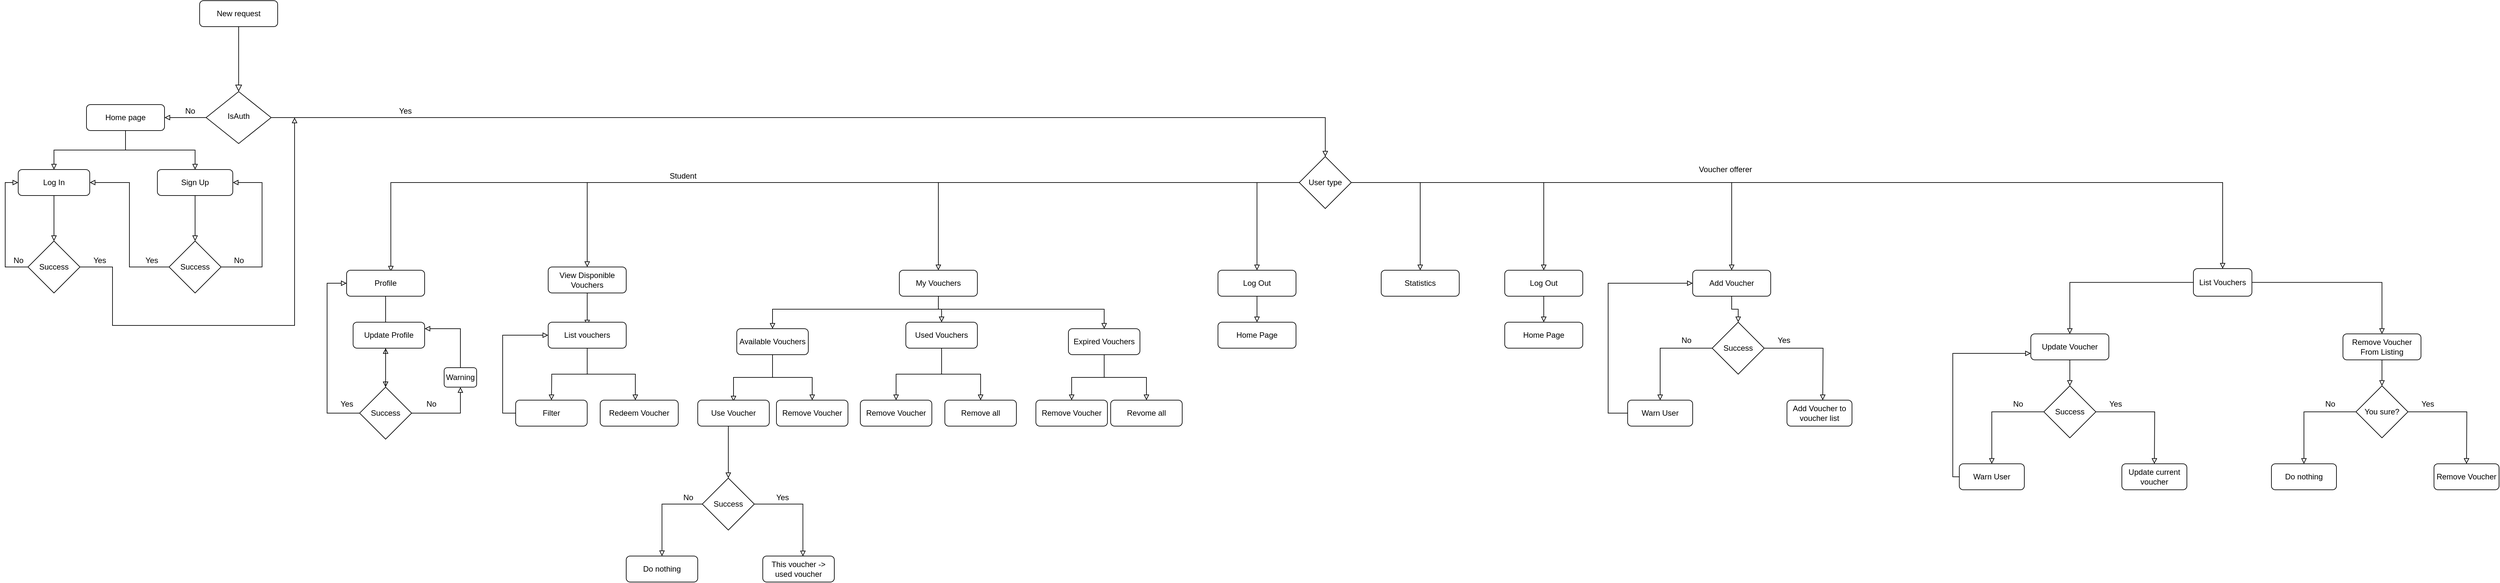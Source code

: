 <mxfile version="13.0.8" type="device"><diagram id="C5RBs43oDa-KdzZeNtuy" name="Page-1"><mxGraphModel dx="569" dy="309" grid="1" gridSize="10" guides="1" tooltips="1" connect="1" arrows="1" fold="1" page="1" pageScale="1" pageWidth="827" pageHeight="1169" math="0" shadow="0"><root><mxCell id="WIyWlLk6GJQsqaUBKTNV-0"/><mxCell id="WIyWlLk6GJQsqaUBKTNV-1" parent="WIyWlLk6GJQsqaUBKTNV-0"/><mxCell id="WIyWlLk6GJQsqaUBKTNV-2" value="" style="rounded=0;html=1;jettySize=auto;orthogonalLoop=1;fontSize=11;endArrow=block;endFill=0;endSize=8;strokeWidth=1;shadow=0;labelBackgroundColor=none;edgeStyle=orthogonalEdgeStyle;" parent="WIyWlLk6GJQsqaUBKTNV-1" source="WIyWlLk6GJQsqaUBKTNV-3" target="WIyWlLk6GJQsqaUBKTNV-6" edge="1"><mxGeometry relative="1" as="geometry"/></mxCell><mxCell id="WIyWlLk6GJQsqaUBKTNV-3" value="New request" style="rounded=1;whiteSpace=wrap;html=1;fontSize=12;glass=0;strokeWidth=1;shadow=0;" parent="WIyWlLk6GJQsqaUBKTNV-1" vertex="1"><mxGeometry x="354" y="20" width="120" height="40" as="geometry"/></mxCell><mxCell id="MYcrzVLYsSLDl3rU4emu-43" style="edgeStyle=orthogonalEdgeStyle;rounded=0;orthogonalLoop=1;jettySize=auto;html=1;entryX=1;entryY=0.5;entryDx=0;entryDy=0;endArrow=block;endFill=0;" edge="1" parent="WIyWlLk6GJQsqaUBKTNV-1" source="WIyWlLk6GJQsqaUBKTNV-6" target="WIyWlLk6GJQsqaUBKTNV-7"><mxGeometry relative="1" as="geometry"/></mxCell><mxCell id="MYcrzVLYsSLDl3rU4emu-74" style="edgeStyle=orthogonalEdgeStyle;rounded=0;orthogonalLoop=1;jettySize=auto;html=1;exitX=1;exitY=0.5;exitDx=0;exitDy=0;entryX=0.5;entryY=0;entryDx=0;entryDy=0;endArrow=block;endFill=0;" edge="1" parent="WIyWlLk6GJQsqaUBKTNV-1" source="WIyWlLk6GJQsqaUBKTNV-6" target="MYcrzVLYsSLDl3rU4emu-51"><mxGeometry relative="1" as="geometry"/></mxCell><mxCell id="WIyWlLk6GJQsqaUBKTNV-6" value="IsAuth" style="rhombus;whiteSpace=wrap;html=1;shadow=0;fontFamily=Helvetica;fontSize=12;align=center;strokeWidth=1;spacing=6;spacingTop=-4;" parent="WIyWlLk6GJQsqaUBKTNV-1" vertex="1"><mxGeometry x="364" y="160" width="100" height="80" as="geometry"/></mxCell><mxCell id="MYcrzVLYsSLDl3rU4emu-18" style="edgeStyle=orthogonalEdgeStyle;rounded=0;orthogonalLoop=1;jettySize=auto;html=1;entryX=0.5;entryY=0;entryDx=0;entryDy=0;endArrow=block;endFill=0;" edge="1" parent="WIyWlLk6GJQsqaUBKTNV-1" source="WIyWlLk6GJQsqaUBKTNV-7" target="MYcrzVLYsSLDl3rU4emu-14"><mxGeometry relative="1" as="geometry"/></mxCell><mxCell id="MYcrzVLYsSLDl3rU4emu-19" style="edgeStyle=orthogonalEdgeStyle;rounded=0;orthogonalLoop=1;jettySize=auto;html=1;endArrow=block;endFill=0;" edge="1" parent="WIyWlLk6GJQsqaUBKTNV-1" source="WIyWlLk6GJQsqaUBKTNV-7" target="MYcrzVLYsSLDl3rU4emu-15"><mxGeometry relative="1" as="geometry"/></mxCell><mxCell id="WIyWlLk6GJQsqaUBKTNV-7" value="Home page" style="rounded=1;whiteSpace=wrap;html=1;fontSize=12;glass=0;strokeWidth=1;shadow=0;" parent="WIyWlLk6GJQsqaUBKTNV-1" vertex="1"><mxGeometry x="180" y="180" width="120" height="40" as="geometry"/></mxCell><mxCell id="MYcrzVLYsSLDl3rU4emu-21" style="edgeStyle=orthogonalEdgeStyle;rounded=0;orthogonalLoop=1;jettySize=auto;html=1;endArrow=block;endFill=0;" edge="1" parent="WIyWlLk6GJQsqaUBKTNV-1" source="MYcrzVLYsSLDl3rU4emu-14"><mxGeometry relative="1" as="geometry"><mxPoint x="130" y="390" as="targetPoint"/></mxGeometry></mxCell><mxCell id="MYcrzVLYsSLDl3rU4emu-14" value="Log In" style="rounded=1;whiteSpace=wrap;html=1;" vertex="1" parent="WIyWlLk6GJQsqaUBKTNV-1"><mxGeometry x="75" y="280" width="110" height="40" as="geometry"/></mxCell><mxCell id="MYcrzVLYsSLDl3rU4emu-28" style="edgeStyle=orthogonalEdgeStyle;rounded=0;orthogonalLoop=1;jettySize=auto;html=1;entryX=0.5;entryY=0;entryDx=0;entryDy=0;endArrow=block;endFill=0;" edge="1" parent="WIyWlLk6GJQsqaUBKTNV-1" source="MYcrzVLYsSLDl3rU4emu-15" target="MYcrzVLYsSLDl3rU4emu-27"><mxGeometry relative="1" as="geometry"/></mxCell><mxCell id="MYcrzVLYsSLDl3rU4emu-15" value="Sign Up" style="rounded=1;whiteSpace=wrap;html=1;" vertex="1" parent="WIyWlLk6GJQsqaUBKTNV-1"><mxGeometry x="289" y="280" width="116" height="40" as="geometry"/></mxCell><mxCell id="MYcrzVLYsSLDl3rU4emu-34" style="edgeStyle=orthogonalEdgeStyle;rounded=0;orthogonalLoop=1;jettySize=auto;html=1;endArrow=block;endFill=0;" edge="1" parent="WIyWlLk6GJQsqaUBKTNV-1" source="MYcrzVLYsSLDl3rU4emu-20"><mxGeometry relative="1" as="geometry"><mxPoint x="500" y="200" as="targetPoint"/><Array as="points"><mxPoint x="220" y="430"/><mxPoint x="220" y="520"/><mxPoint x="500" y="520"/></Array></mxGeometry></mxCell><mxCell id="MYcrzVLYsSLDl3rU4emu-256" style="edgeStyle=orthogonalEdgeStyle;rounded=0;orthogonalLoop=1;jettySize=auto;html=1;entryX=0;entryY=0.5;entryDx=0;entryDy=0;endArrow=block;endFill=0;" edge="1" parent="WIyWlLk6GJQsqaUBKTNV-1" source="MYcrzVLYsSLDl3rU4emu-20" target="MYcrzVLYsSLDl3rU4emu-14"><mxGeometry relative="1" as="geometry"><Array as="points"><mxPoint x="55" y="430"/><mxPoint x="55" y="300"/></Array></mxGeometry></mxCell><mxCell id="MYcrzVLYsSLDl3rU4emu-20" value="Success" style="rhombus;whiteSpace=wrap;html=1;" vertex="1" parent="WIyWlLk6GJQsqaUBKTNV-1"><mxGeometry x="90" y="390" width="80" height="80" as="geometry"/></mxCell><mxCell id="MYcrzVLYsSLDl3rU4emu-29" style="edgeStyle=orthogonalEdgeStyle;rounded=0;orthogonalLoop=1;jettySize=auto;html=1;entryX=1;entryY=0.5;entryDx=0;entryDy=0;endArrow=block;endFill=0;" edge="1" parent="WIyWlLk6GJQsqaUBKTNV-1" source="MYcrzVLYsSLDl3rU4emu-27" target="MYcrzVLYsSLDl3rU4emu-14"><mxGeometry relative="1" as="geometry"/></mxCell><mxCell id="MYcrzVLYsSLDl3rU4emu-30" style="edgeStyle=orthogonalEdgeStyle;rounded=0;orthogonalLoop=1;jettySize=auto;html=1;endArrow=block;endFill=0;entryX=1;entryY=0.5;entryDx=0;entryDy=0;" edge="1" parent="WIyWlLk6GJQsqaUBKTNV-1" source="MYcrzVLYsSLDl3rU4emu-27" target="MYcrzVLYsSLDl3rU4emu-15"><mxGeometry relative="1" as="geometry"><mxPoint x="410" y="300" as="targetPoint"/><Array as="points"><mxPoint x="450" y="430"/><mxPoint x="450" y="300"/></Array></mxGeometry></mxCell><mxCell id="MYcrzVLYsSLDl3rU4emu-27" value="Success" style="rhombus;whiteSpace=wrap;html=1;" vertex="1" parent="WIyWlLk6GJQsqaUBKTNV-1"><mxGeometry x="307" y="390" width="80" height="80" as="geometry"/></mxCell><mxCell id="MYcrzVLYsSLDl3rU4emu-32" value="Yes" style="text;html=1;align=center;verticalAlign=middle;resizable=0;points=[];autosize=1;" vertex="1" parent="WIyWlLk6GJQsqaUBKTNV-1"><mxGeometry x="260" y="410" width="40" height="20" as="geometry"/></mxCell><mxCell id="MYcrzVLYsSLDl3rU4emu-33" value="No" style="text;html=1;align=center;verticalAlign=middle;resizable=0;points=[];autosize=1;" vertex="1" parent="WIyWlLk6GJQsqaUBKTNV-1"><mxGeometry x="399" y="410" width="30" height="20" as="geometry"/></mxCell><mxCell id="MYcrzVLYsSLDl3rU4emu-38" value="Yes" style="text;html=1;align=center;verticalAlign=middle;resizable=0;points=[];autosize=1;" vertex="1" parent="WIyWlLk6GJQsqaUBKTNV-1"><mxGeometry x="180" y="410" width="40" height="20" as="geometry"/></mxCell><mxCell id="MYcrzVLYsSLDl3rU4emu-45" value="No" style="text;html=1;align=center;verticalAlign=middle;resizable=0;points=[];autosize=1;" vertex="1" parent="WIyWlLk6GJQsqaUBKTNV-1"><mxGeometry x="324" y="180" width="30" height="20" as="geometry"/></mxCell><mxCell id="MYcrzVLYsSLDl3rU4emu-46" value="Yes" style="text;html=1;align=center;verticalAlign=middle;resizable=0;points=[];autosize=1;" vertex="1" parent="WIyWlLk6GJQsqaUBKTNV-1"><mxGeometry x="650" y="180" width="40" height="20" as="geometry"/></mxCell><mxCell id="MYcrzVLYsSLDl3rU4emu-49" value="No" style="text;html=1;align=center;verticalAlign=middle;resizable=0;points=[];autosize=1;" vertex="1" parent="WIyWlLk6GJQsqaUBKTNV-1"><mxGeometry x="60" y="410" width="30" height="20" as="geometry"/></mxCell><mxCell id="MYcrzVLYsSLDl3rU4emu-86" style="edgeStyle=orthogonalEdgeStyle;rounded=0;orthogonalLoop=1;jettySize=auto;html=1;entryX=0.567;entryY=0.05;entryDx=0;entryDy=0;entryPerimeter=0;endArrow=block;endFill=0;" edge="1" parent="WIyWlLk6GJQsqaUBKTNV-1" source="MYcrzVLYsSLDl3rU4emu-51" target="MYcrzVLYsSLDl3rU4emu-68"><mxGeometry relative="1" as="geometry"><Array as="points"><mxPoint x="648" y="300"/></Array></mxGeometry></mxCell><mxCell id="MYcrzVLYsSLDl3rU4emu-87" style="edgeStyle=orthogonalEdgeStyle;rounded=0;orthogonalLoop=1;jettySize=auto;html=1;endArrow=block;endFill=0;" edge="1" parent="WIyWlLk6GJQsqaUBKTNV-1" source="MYcrzVLYsSLDl3rU4emu-51" target="MYcrzVLYsSLDl3rU4emu-73"><mxGeometry relative="1" as="geometry"/></mxCell><mxCell id="MYcrzVLYsSLDl3rU4emu-88" style="edgeStyle=orthogonalEdgeStyle;rounded=0;orthogonalLoop=1;jettySize=auto;html=1;entryX=0.5;entryY=0;entryDx=0;entryDy=0;endArrow=block;endFill=0;" edge="1" parent="WIyWlLk6GJQsqaUBKTNV-1" source="MYcrzVLYsSLDl3rU4emu-51" target="MYcrzVLYsSLDl3rU4emu-72"><mxGeometry relative="1" as="geometry"/></mxCell><mxCell id="MYcrzVLYsSLDl3rU4emu-89" style="edgeStyle=orthogonalEdgeStyle;rounded=0;orthogonalLoop=1;jettySize=auto;html=1;endArrow=block;endFill=0;" edge="1" parent="WIyWlLk6GJQsqaUBKTNV-1" target="MYcrzVLYsSLDl3rU4emu-71"><mxGeometry relative="1" as="geometry"><mxPoint x="2240" y="300" as="sourcePoint"/><Array as="points"><mxPoint x="1980" y="300"/></Array></mxGeometry></mxCell><mxCell id="MYcrzVLYsSLDl3rU4emu-91" style="edgeStyle=orthogonalEdgeStyle;rounded=0;orthogonalLoop=1;jettySize=auto;html=1;endArrow=block;endFill=0;entryX=0.5;entryY=0;entryDx=0;entryDy=0;" edge="1" parent="WIyWlLk6GJQsqaUBKTNV-1" source="MYcrzVLYsSLDl3rU4emu-51" target="MYcrzVLYsSLDl3rU4emu-161"><mxGeometry relative="1" as="geometry"><mxPoint x="2500" y="390" as="targetPoint"/></mxGeometry></mxCell><mxCell id="MYcrzVLYsSLDl3rU4emu-159" style="edgeStyle=orthogonalEdgeStyle;rounded=0;orthogonalLoop=1;jettySize=auto;html=1;endArrow=block;endFill=0;entryX=0.5;entryY=0;entryDx=0;entryDy=0;" edge="1" parent="WIyWlLk6GJQsqaUBKTNV-1" source="MYcrzVLYsSLDl3rU4emu-51" target="MYcrzVLYsSLDl3rU4emu-160"><mxGeometry relative="1" as="geometry"><mxPoint x="2690" y="390" as="targetPoint"/></mxGeometry></mxCell><mxCell id="MYcrzVLYsSLDl3rU4emu-185" style="edgeStyle=orthogonalEdgeStyle;rounded=0;orthogonalLoop=1;jettySize=auto;html=1;endArrow=block;endFill=0;" edge="1" parent="WIyWlLk6GJQsqaUBKTNV-1" source="MYcrzVLYsSLDl3rU4emu-51" target="MYcrzVLYsSLDl3rU4emu-187"><mxGeometry relative="1" as="geometry"><mxPoint x="2710" y="360" as="targetPoint"/></mxGeometry></mxCell><mxCell id="MYcrzVLYsSLDl3rU4emu-250" style="edgeStyle=orthogonalEdgeStyle;rounded=0;orthogonalLoop=1;jettySize=auto;html=1;endArrow=block;endFill=0;entryX=0.5;entryY=0;entryDx=0;entryDy=0;" edge="1" parent="WIyWlLk6GJQsqaUBKTNV-1" source="MYcrzVLYsSLDl3rU4emu-51" target="MYcrzVLYsSLDl3rU4emu-251"><mxGeometry relative="1" as="geometry"><mxPoint x="3470" y="370" as="targetPoint"/></mxGeometry></mxCell><mxCell id="MYcrzVLYsSLDl3rU4emu-51" value="User type" style="rhombus;whiteSpace=wrap;html=1;" vertex="1" parent="WIyWlLk6GJQsqaUBKTNV-1"><mxGeometry x="2045" y="260" width="80" height="80" as="geometry"/></mxCell><mxCell id="MYcrzVLYsSLDl3rU4emu-55" value="Student" style="text;html=1;align=center;verticalAlign=middle;resizable=0;points=[];autosize=1;" vertex="1" parent="WIyWlLk6GJQsqaUBKTNV-1"><mxGeometry x="1067" y="280" width="60" height="20" as="geometry"/></mxCell><mxCell id="MYcrzVLYsSLDl3rU4emu-56" value="Voucher offerer" style="text;html=1;align=center;verticalAlign=middle;resizable=0;points=[];autosize=1;" vertex="1" parent="WIyWlLk6GJQsqaUBKTNV-1"><mxGeometry x="2650" y="270" width="100" height="20" as="geometry"/></mxCell><mxCell id="MYcrzVLYsSLDl3rU4emu-95" style="edgeStyle=orthogonalEdgeStyle;rounded=0;orthogonalLoop=1;jettySize=auto;html=1;endArrow=block;endFill=0;" edge="1" parent="WIyWlLk6GJQsqaUBKTNV-1" source="MYcrzVLYsSLDl3rU4emu-68" target="MYcrzVLYsSLDl3rU4emu-94"><mxGeometry relative="1" as="geometry"><Array as="points"><mxPoint x="640" y="625"/><mxPoint x="640" y="625"/></Array></mxGeometry></mxCell><mxCell id="MYcrzVLYsSLDl3rU4emu-68" value="Profile" style="rounded=1;whiteSpace=wrap;html=1;" vertex="1" parent="WIyWlLk6GJQsqaUBKTNV-1"><mxGeometry x="580" y="435" width="120" height="40" as="geometry"/></mxCell><mxCell id="MYcrzVLYsSLDl3rU4emu-162" style="edgeStyle=orthogonalEdgeStyle;rounded=0;orthogonalLoop=1;jettySize=auto;html=1;endArrow=block;endFill=0;" edge="1" parent="WIyWlLk6GJQsqaUBKTNV-1" source="MYcrzVLYsSLDl3rU4emu-71"><mxGeometry relative="1" as="geometry"><mxPoint x="1980" y="515" as="targetPoint"/></mxGeometry></mxCell><mxCell id="MYcrzVLYsSLDl3rU4emu-71" value="Log Out" style="rounded=1;whiteSpace=wrap;html=1;" vertex="1" parent="WIyWlLk6GJQsqaUBKTNV-1"><mxGeometry x="1920" y="435" width="120" height="40" as="geometry"/></mxCell><mxCell id="MYcrzVLYsSLDl3rU4emu-133" style="edgeStyle=orthogonalEdgeStyle;rounded=0;orthogonalLoop=1;jettySize=auto;html=1;endArrow=block;endFill=0;" edge="1" parent="WIyWlLk6GJQsqaUBKTNV-1" source="MYcrzVLYsSLDl3rU4emu-72" target="MYcrzVLYsSLDl3rU4emu-129"><mxGeometry relative="1" as="geometry"><Array as="points"><mxPoint x="1490" y="495"/><mxPoint x="1235" y="495"/></Array></mxGeometry></mxCell><mxCell id="MYcrzVLYsSLDl3rU4emu-135" style="edgeStyle=orthogonalEdgeStyle;rounded=0;orthogonalLoop=1;jettySize=auto;html=1;endArrow=block;endFill=0;" edge="1" parent="WIyWlLk6GJQsqaUBKTNV-1" source="MYcrzVLYsSLDl3rU4emu-72" target="MYcrzVLYsSLDl3rU4emu-130"><mxGeometry relative="1" as="geometry"><mxPoint x="1495" y="511" as="targetPoint"/></mxGeometry></mxCell><mxCell id="MYcrzVLYsSLDl3rU4emu-137" style="edgeStyle=orthogonalEdgeStyle;rounded=0;orthogonalLoop=1;jettySize=auto;html=1;endArrow=block;endFill=0;" edge="1" parent="WIyWlLk6GJQsqaUBKTNV-1" source="MYcrzVLYsSLDl3rU4emu-72" target="MYcrzVLYsSLDl3rU4emu-131"><mxGeometry relative="1" as="geometry"><Array as="points"><mxPoint x="1490" y="495"/><mxPoint x="1745" y="495"/></Array></mxGeometry></mxCell><mxCell id="MYcrzVLYsSLDl3rU4emu-72" value="My Vouchers" style="rounded=1;whiteSpace=wrap;html=1;" vertex="1" parent="WIyWlLk6GJQsqaUBKTNV-1"><mxGeometry x="1430" y="435" width="120" height="40" as="geometry"/></mxCell><mxCell id="MYcrzVLYsSLDl3rU4emu-108" style="edgeStyle=orthogonalEdgeStyle;rounded=0;orthogonalLoop=1;jettySize=auto;html=1;endArrow=block;endFill=0;" edge="1" parent="WIyWlLk6GJQsqaUBKTNV-1" source="MYcrzVLYsSLDl3rU4emu-73"><mxGeometry relative="1" as="geometry"><mxPoint x="950" y="520" as="targetPoint"/></mxGeometry></mxCell><mxCell id="MYcrzVLYsSLDl3rU4emu-73" value="View Disponible Vouchers" style="rounded=1;whiteSpace=wrap;html=1;" vertex="1" parent="WIyWlLk6GJQsqaUBKTNV-1"><mxGeometry x="890" y="430" width="120" height="40" as="geometry"/></mxCell><mxCell id="MYcrzVLYsSLDl3rU4emu-97" style="edgeStyle=orthogonalEdgeStyle;rounded=0;orthogonalLoop=1;jettySize=auto;html=1;entryX=0.5;entryY=0;entryDx=0;entryDy=0;endArrow=block;endFill=0;" edge="1" parent="WIyWlLk6GJQsqaUBKTNV-1" source="MYcrzVLYsSLDl3rU4emu-94" target="MYcrzVLYsSLDl3rU4emu-96"><mxGeometry relative="1" as="geometry"><Array as="points"><mxPoint x="640" y="575"/><mxPoint x="640" y="575"/></Array></mxGeometry></mxCell><mxCell id="MYcrzVLYsSLDl3rU4emu-94" value="Update Profile" style="rounded=1;whiteSpace=wrap;html=1;" vertex="1" parent="WIyWlLk6GJQsqaUBKTNV-1"><mxGeometry x="590" y="515" width="110" height="40" as="geometry"/></mxCell><mxCell id="MYcrzVLYsSLDl3rU4emu-98" style="edgeStyle=orthogonalEdgeStyle;rounded=0;orthogonalLoop=1;jettySize=auto;html=1;entryX=0;entryY=0.5;entryDx=0;entryDy=0;endArrow=block;endFill=0;" edge="1" parent="WIyWlLk6GJQsqaUBKTNV-1" source="MYcrzVLYsSLDl3rU4emu-96" target="MYcrzVLYsSLDl3rU4emu-68"><mxGeometry relative="1" as="geometry"><Array as="points"><mxPoint x="550" y="655"/><mxPoint x="550" y="455"/></Array></mxGeometry></mxCell><mxCell id="MYcrzVLYsSLDl3rU4emu-102" style="edgeStyle=orthogonalEdgeStyle;rounded=0;orthogonalLoop=1;jettySize=auto;html=1;entryX=0.5;entryY=1;entryDx=0;entryDy=0;endArrow=block;endFill=0;" edge="1" parent="WIyWlLk6GJQsqaUBKTNV-1" source="MYcrzVLYsSLDl3rU4emu-96" target="MYcrzVLYsSLDl3rU4emu-101"><mxGeometry relative="1" as="geometry"/></mxCell><mxCell id="MYcrzVLYsSLDl3rU4emu-96" value="Success" style="rhombus;whiteSpace=wrap;html=1;" vertex="1" parent="WIyWlLk6GJQsqaUBKTNV-1"><mxGeometry x="600" y="615" width="80" height="80" as="geometry"/></mxCell><mxCell id="MYcrzVLYsSLDl3rU4emu-104" style="edgeStyle=orthogonalEdgeStyle;rounded=0;orthogonalLoop=1;jettySize=auto;html=1;entryX=1;entryY=0.25;entryDx=0;entryDy=0;endArrow=block;endFill=0;" edge="1" parent="WIyWlLk6GJQsqaUBKTNV-1" source="MYcrzVLYsSLDl3rU4emu-101" target="MYcrzVLYsSLDl3rU4emu-94"><mxGeometry relative="1" as="geometry"><Array as="points"><mxPoint x="755" y="525"/></Array></mxGeometry></mxCell><mxCell id="MYcrzVLYsSLDl3rU4emu-101" value="Warning" style="rounded=1;whiteSpace=wrap;html=1;" vertex="1" parent="WIyWlLk6GJQsqaUBKTNV-1"><mxGeometry x="730" y="585" width="50" height="30" as="geometry"/></mxCell><mxCell id="MYcrzVLYsSLDl3rU4emu-106" value="Yes" style="text;html=1;align=center;verticalAlign=middle;resizable=0;points=[];autosize=1;" vertex="1" parent="WIyWlLk6GJQsqaUBKTNV-1"><mxGeometry x="560" y="631" width="40" height="20" as="geometry"/></mxCell><mxCell id="MYcrzVLYsSLDl3rU4emu-107" value="No" style="text;html=1;align=center;verticalAlign=middle;resizable=0;points=[];autosize=1;" vertex="1" parent="WIyWlLk6GJQsqaUBKTNV-1"><mxGeometry x="695" y="631" width="30" height="20" as="geometry"/></mxCell><mxCell id="MYcrzVLYsSLDl3rU4emu-117" style="edgeStyle=orthogonalEdgeStyle;rounded=0;orthogonalLoop=1;jettySize=auto;html=1;entryX=0.5;entryY=0;entryDx=0;entryDy=0;endArrow=block;endFill=0;" edge="1" parent="WIyWlLk6GJQsqaUBKTNV-1" source="MYcrzVLYsSLDl3rU4emu-109"><mxGeometry relative="1" as="geometry"><mxPoint x="895" y="635" as="targetPoint"/></mxGeometry></mxCell><mxCell id="MYcrzVLYsSLDl3rU4emu-118" style="edgeStyle=orthogonalEdgeStyle;rounded=0;orthogonalLoop=1;jettySize=auto;html=1;entryX=0.45;entryY=0;entryDx=0;entryDy=0;entryPerimeter=0;endArrow=block;endFill=0;" edge="1" parent="WIyWlLk6GJQsqaUBKTNV-1" source="MYcrzVLYsSLDl3rU4emu-109" target="MYcrzVLYsSLDl3rU4emu-112"><mxGeometry relative="1" as="geometry"/></mxCell><mxCell id="MYcrzVLYsSLDl3rU4emu-109" value="List vouchers" style="rounded=1;whiteSpace=wrap;html=1;" vertex="1" parent="WIyWlLk6GJQsqaUBKTNV-1"><mxGeometry x="890" y="515" width="120" height="40" as="geometry"/></mxCell><mxCell id="MYcrzVLYsSLDl3rU4emu-112" value="Redeem Voucher" style="rounded=1;whiteSpace=wrap;html=1;" vertex="1" parent="WIyWlLk6GJQsqaUBKTNV-1"><mxGeometry x="970" y="635" width="120" height="40" as="geometry"/></mxCell><mxCell id="MYcrzVLYsSLDl3rU4emu-119" style="edgeStyle=orthogonalEdgeStyle;rounded=0;orthogonalLoop=1;jettySize=auto;html=1;entryX=0;entryY=0.5;entryDx=0;entryDy=0;endArrow=block;endFill=0;" edge="1" parent="WIyWlLk6GJQsqaUBKTNV-1" source="MYcrzVLYsSLDl3rU4emu-116" target="MYcrzVLYsSLDl3rU4emu-109"><mxGeometry relative="1" as="geometry"><Array as="points"><mxPoint x="820" y="655"/><mxPoint x="820" y="535"/></Array></mxGeometry></mxCell><mxCell id="MYcrzVLYsSLDl3rU4emu-116" value="Filter" style="rounded=1;whiteSpace=wrap;html=1;" vertex="1" parent="WIyWlLk6GJQsqaUBKTNV-1"><mxGeometry x="840" y="635" width="110" height="40" as="geometry"/></mxCell><mxCell id="MYcrzVLYsSLDl3rU4emu-152" style="edgeStyle=orthogonalEdgeStyle;rounded=0;orthogonalLoop=1;jettySize=auto;html=1;endArrow=block;endFill=0;" edge="1" parent="WIyWlLk6GJQsqaUBKTNV-1" source="MYcrzVLYsSLDl3rU4emu-129"><mxGeometry relative="1" as="geometry"><mxPoint x="1175" y="637" as="targetPoint"/><Array as="points"><mxPoint x="1235" y="600"/><mxPoint x="1175" y="600"/><mxPoint x="1175" y="637"/></Array></mxGeometry></mxCell><mxCell id="MYcrzVLYsSLDl3rU4emu-154" style="edgeStyle=orthogonalEdgeStyle;rounded=0;orthogonalLoop=1;jettySize=auto;html=1;entryX=0.5;entryY=0;entryDx=0;entryDy=0;endArrow=block;endFill=0;" edge="1" parent="WIyWlLk6GJQsqaUBKTNV-1" source="MYcrzVLYsSLDl3rU4emu-129" target="MYcrzVLYsSLDl3rU4emu-144"><mxGeometry relative="1" as="geometry"/></mxCell><mxCell id="MYcrzVLYsSLDl3rU4emu-129" value="Available Vouchers" style="rounded=1;whiteSpace=wrap;html=1;" vertex="1" parent="WIyWlLk6GJQsqaUBKTNV-1"><mxGeometry x="1180" y="525" width="110" height="40" as="geometry"/></mxCell><mxCell id="MYcrzVLYsSLDl3rU4emu-155" style="edgeStyle=orthogonalEdgeStyle;rounded=0;orthogonalLoop=1;jettySize=auto;html=1;entryX=0.5;entryY=0;entryDx=0;entryDy=0;endArrow=block;endFill=0;" edge="1" parent="WIyWlLk6GJQsqaUBKTNV-1" source="MYcrzVLYsSLDl3rU4emu-130" target="MYcrzVLYsSLDl3rU4emu-146"><mxGeometry relative="1" as="geometry"/></mxCell><mxCell id="MYcrzVLYsSLDl3rU4emu-156" style="edgeStyle=orthogonalEdgeStyle;rounded=0;orthogonalLoop=1;jettySize=auto;html=1;endArrow=block;endFill=0;entryX=0.5;entryY=0;entryDx=0;entryDy=0;" edge="1" parent="WIyWlLk6GJQsqaUBKTNV-1" source="MYcrzVLYsSLDl3rU4emu-130" target="MYcrzVLYsSLDl3rU4emu-145"><mxGeometry relative="1" as="geometry"><mxPoint x="1530" y="605" as="targetPoint"/></mxGeometry></mxCell><mxCell id="MYcrzVLYsSLDl3rU4emu-130" value="Used Vouchers" style="rounded=1;whiteSpace=wrap;html=1;" vertex="1" parent="WIyWlLk6GJQsqaUBKTNV-1"><mxGeometry x="1440" y="515" width="110" height="40" as="geometry"/></mxCell><mxCell id="MYcrzVLYsSLDl3rU4emu-157" style="edgeStyle=orthogonalEdgeStyle;rounded=0;orthogonalLoop=1;jettySize=auto;html=1;entryX=0.5;entryY=0;entryDx=0;entryDy=0;endArrow=block;endFill=0;" edge="1" parent="WIyWlLk6GJQsqaUBKTNV-1" source="MYcrzVLYsSLDl3rU4emu-131" target="MYcrzVLYsSLDl3rU4emu-147"><mxGeometry relative="1" as="geometry"/></mxCell><mxCell id="MYcrzVLYsSLDl3rU4emu-158" style="edgeStyle=orthogonalEdgeStyle;rounded=0;orthogonalLoop=1;jettySize=auto;html=1;endArrow=block;endFill=0;" edge="1" parent="WIyWlLk6GJQsqaUBKTNV-1" source="MYcrzVLYsSLDl3rU4emu-131" target="MYcrzVLYsSLDl3rU4emu-148"><mxGeometry relative="1" as="geometry"/></mxCell><mxCell id="MYcrzVLYsSLDl3rU4emu-131" value="Expired Vouchers" style="rounded=1;whiteSpace=wrap;html=1;" vertex="1" parent="WIyWlLk6GJQsqaUBKTNV-1"><mxGeometry x="1690" y="525" width="110" height="40" as="geometry"/></mxCell><mxCell id="MYcrzVLYsSLDl3rU4emu-174" style="edgeStyle=orthogonalEdgeStyle;rounded=0;orthogonalLoop=1;jettySize=auto;html=1;endArrow=block;endFill=0;" edge="1" parent="WIyWlLk6GJQsqaUBKTNV-1" source="MYcrzVLYsSLDl3rU4emu-143" target="MYcrzVLYsSLDl3rU4emu-173"><mxGeometry relative="1" as="geometry"><Array as="points"><mxPoint x="1167" y="695"/><mxPoint x="1167" y="695"/></Array></mxGeometry></mxCell><mxCell id="MYcrzVLYsSLDl3rU4emu-143" value="Use Voucher" style="rounded=1;whiteSpace=wrap;html=1;" vertex="1" parent="WIyWlLk6GJQsqaUBKTNV-1"><mxGeometry x="1120" y="635" width="110" height="40" as="geometry"/></mxCell><mxCell id="MYcrzVLYsSLDl3rU4emu-144" value="Remove Voucher" style="rounded=1;whiteSpace=wrap;html=1;" vertex="1" parent="WIyWlLk6GJQsqaUBKTNV-1"><mxGeometry x="1241" y="635" width="110" height="40" as="geometry"/></mxCell><mxCell id="MYcrzVLYsSLDl3rU4emu-145" value="Remove all" style="rounded=1;whiteSpace=wrap;html=1;" vertex="1" parent="WIyWlLk6GJQsqaUBKTNV-1"><mxGeometry x="1500" y="635" width="110" height="40" as="geometry"/></mxCell><mxCell id="MYcrzVLYsSLDl3rU4emu-146" value="Remove Voucher" style="rounded=1;whiteSpace=wrap;html=1;" vertex="1" parent="WIyWlLk6GJQsqaUBKTNV-1"><mxGeometry x="1370" y="635" width="110" height="40" as="geometry"/></mxCell><mxCell id="MYcrzVLYsSLDl3rU4emu-147" value="Remove Voucher" style="rounded=1;whiteSpace=wrap;html=1;" vertex="1" parent="WIyWlLk6GJQsqaUBKTNV-1"><mxGeometry x="1640" y="635" width="110" height="40" as="geometry"/></mxCell><mxCell id="MYcrzVLYsSLDl3rU4emu-148" value="Revome all" style="rounded=1;whiteSpace=wrap;html=1;" vertex="1" parent="WIyWlLk6GJQsqaUBKTNV-1"><mxGeometry x="1755" y="635" width="110" height="40" as="geometry"/></mxCell><mxCell id="MYcrzVLYsSLDl3rU4emu-149" style="edgeStyle=orthogonalEdgeStyle;rounded=0;orthogonalLoop=1;jettySize=auto;html=1;exitX=0.5;exitY=1;exitDx=0;exitDy=0;endArrow=block;endFill=0;" edge="1" parent="WIyWlLk6GJQsqaUBKTNV-1" source="MYcrzVLYsSLDl3rU4emu-143" target="MYcrzVLYsSLDl3rU4emu-143"><mxGeometry relative="1" as="geometry"/></mxCell><mxCell id="MYcrzVLYsSLDl3rU4emu-167" style="edgeStyle=orthogonalEdgeStyle;rounded=0;orthogonalLoop=1;jettySize=auto;html=1;endArrow=block;endFill=0;" edge="1" parent="WIyWlLk6GJQsqaUBKTNV-1" source="MYcrzVLYsSLDl3rU4emu-160" target="MYcrzVLYsSLDl3rU4emu-166"><mxGeometry relative="1" as="geometry"/></mxCell><mxCell id="MYcrzVLYsSLDl3rU4emu-160" value="Log Out" style="rounded=1;whiteSpace=wrap;html=1;" vertex="1" parent="WIyWlLk6GJQsqaUBKTNV-1"><mxGeometry x="2361" y="435" width="120" height="40" as="geometry"/></mxCell><mxCell id="MYcrzVLYsSLDl3rU4emu-161" value="Statistics" style="rounded=1;whiteSpace=wrap;html=1;" vertex="1" parent="WIyWlLk6GJQsqaUBKTNV-1"><mxGeometry x="2171" y="435" width="120" height="40" as="geometry"/></mxCell><mxCell id="MYcrzVLYsSLDl3rU4emu-164" value="Home Page" style="rounded=1;whiteSpace=wrap;html=1;" vertex="1" parent="WIyWlLk6GJQsqaUBKTNV-1"><mxGeometry x="1920" y="515" width="120" height="40" as="geometry"/></mxCell><mxCell id="MYcrzVLYsSLDl3rU4emu-166" value="Home Page" style="rounded=1;whiteSpace=wrap;html=1;" vertex="1" parent="WIyWlLk6GJQsqaUBKTNV-1"><mxGeometry x="2361" y="515" width="120" height="40" as="geometry"/></mxCell><mxCell id="MYcrzVLYsSLDl3rU4emu-177" style="edgeStyle=orthogonalEdgeStyle;rounded=0;orthogonalLoop=1;jettySize=auto;html=1;endArrow=block;endFill=0;entryX=0.561;entryY=0.008;entryDx=0;entryDy=0;entryPerimeter=0;" edge="1" parent="WIyWlLk6GJQsqaUBKTNV-1" source="MYcrzVLYsSLDl3rU4emu-173" target="MYcrzVLYsSLDl3rU4emu-178"><mxGeometry relative="1" as="geometry"><mxPoint x="1280" y="885" as="targetPoint"/></mxGeometry></mxCell><mxCell id="MYcrzVLYsSLDl3rU4emu-180" style="edgeStyle=orthogonalEdgeStyle;rounded=0;orthogonalLoop=1;jettySize=auto;html=1;endArrow=block;endFill=0;" edge="1" parent="WIyWlLk6GJQsqaUBKTNV-1" source="MYcrzVLYsSLDl3rU4emu-173" target="MYcrzVLYsSLDl3rU4emu-184"><mxGeometry relative="1" as="geometry"><mxPoint x="1060" y="865" as="targetPoint"/></mxGeometry></mxCell><mxCell id="MYcrzVLYsSLDl3rU4emu-173" value="Success" style="rhombus;whiteSpace=wrap;html=1;" vertex="1" parent="WIyWlLk6GJQsqaUBKTNV-1"><mxGeometry x="1127" y="755" width="80" height="80" as="geometry"/></mxCell><mxCell id="MYcrzVLYsSLDl3rU4emu-178" value="This voucher -&amp;gt; used voucher" style="rounded=1;whiteSpace=wrap;html=1;" vertex="1" parent="WIyWlLk6GJQsqaUBKTNV-1"><mxGeometry x="1220" y="875" width="110" height="40" as="geometry"/></mxCell><mxCell id="MYcrzVLYsSLDl3rU4emu-181" value="No" style="text;html=1;align=center;verticalAlign=middle;resizable=0;points=[];autosize=1;" vertex="1" parent="WIyWlLk6GJQsqaUBKTNV-1"><mxGeometry x="1090" y="775" width="30" height="20" as="geometry"/></mxCell><mxCell id="MYcrzVLYsSLDl3rU4emu-182" value="Yes" style="text;html=1;align=center;verticalAlign=middle;resizable=0;points=[];autosize=1;" vertex="1" parent="WIyWlLk6GJQsqaUBKTNV-1"><mxGeometry x="1230" y="775" width="40" height="20" as="geometry"/></mxCell><mxCell id="MYcrzVLYsSLDl3rU4emu-184" value="Do nothing" style="rounded=1;whiteSpace=wrap;html=1;" vertex="1" parent="WIyWlLk6GJQsqaUBKTNV-1"><mxGeometry x="1010" y="875" width="110" height="40" as="geometry"/></mxCell><mxCell id="MYcrzVLYsSLDl3rU4emu-188" style="edgeStyle=orthogonalEdgeStyle;rounded=0;orthogonalLoop=1;jettySize=auto;html=1;endArrow=block;endFill=0;" edge="1" parent="WIyWlLk6GJQsqaUBKTNV-1" source="MYcrzVLYsSLDl3rU4emu-187" target="MYcrzVLYsSLDl3rU4emu-189"><mxGeometry relative="1" as="geometry"><mxPoint x="2710" y="525" as="targetPoint"/></mxGeometry></mxCell><mxCell id="MYcrzVLYsSLDl3rU4emu-187" value="Add Voucher" style="rounded=1;whiteSpace=wrap;html=1;" vertex="1" parent="WIyWlLk6GJQsqaUBKTNV-1"><mxGeometry x="2650" y="435" width="120" height="40" as="geometry"/></mxCell><mxCell id="MYcrzVLYsSLDl3rU4emu-190" style="edgeStyle=orthogonalEdgeStyle;rounded=0;orthogonalLoop=1;jettySize=auto;html=1;endArrow=block;endFill=0;entryX=0.5;entryY=0;entryDx=0;entryDy=0;" edge="1" parent="WIyWlLk6GJQsqaUBKTNV-1" source="MYcrzVLYsSLDl3rU4emu-189" target="MYcrzVLYsSLDl3rU4emu-192"><mxGeometry relative="1" as="geometry"><mxPoint x="2600" y="625" as="targetPoint"/></mxGeometry></mxCell><mxCell id="MYcrzVLYsSLDl3rU4emu-191" style="edgeStyle=orthogonalEdgeStyle;rounded=0;orthogonalLoop=1;jettySize=auto;html=1;endArrow=block;endFill=0;" edge="1" parent="WIyWlLk6GJQsqaUBKTNV-1" source="MYcrzVLYsSLDl3rU4emu-189"><mxGeometry relative="1" as="geometry"><mxPoint x="2850" y="635" as="targetPoint"/></mxGeometry></mxCell><mxCell id="MYcrzVLYsSLDl3rU4emu-189" value="Success" style="rhombus;whiteSpace=wrap;html=1;" vertex="1" parent="WIyWlLk6GJQsqaUBKTNV-1"><mxGeometry x="2680" y="515" width="80" height="80" as="geometry"/></mxCell><mxCell id="MYcrzVLYsSLDl3rU4emu-199" style="edgeStyle=orthogonalEdgeStyle;rounded=0;orthogonalLoop=1;jettySize=auto;html=1;entryX=0;entryY=0.5;entryDx=0;entryDy=0;endArrow=block;endFill=0;" edge="1" parent="WIyWlLk6GJQsqaUBKTNV-1" source="MYcrzVLYsSLDl3rU4emu-192" target="MYcrzVLYsSLDl3rU4emu-187"><mxGeometry relative="1" as="geometry"><Array as="points"><mxPoint x="2520" y="655"/><mxPoint x="2520" y="455"/></Array></mxGeometry></mxCell><mxCell id="MYcrzVLYsSLDl3rU4emu-192" value="Warn User" style="rounded=1;whiteSpace=wrap;html=1;" vertex="1" parent="WIyWlLk6GJQsqaUBKTNV-1"><mxGeometry x="2550" y="635" width="100" height="40" as="geometry"/></mxCell><mxCell id="MYcrzVLYsSLDl3rU4emu-195" value="Yes" style="text;html=1;align=center;verticalAlign=middle;resizable=0;points=[];autosize=1;" vertex="1" parent="WIyWlLk6GJQsqaUBKTNV-1"><mxGeometry x="2770" y="533" width="40" height="20" as="geometry"/></mxCell><mxCell id="MYcrzVLYsSLDl3rU4emu-196" value="No" style="text;html=1;align=center;verticalAlign=middle;resizable=0;points=[];autosize=1;" vertex="1" parent="WIyWlLk6GJQsqaUBKTNV-1"><mxGeometry x="2625" y="533" width="30" height="20" as="geometry"/></mxCell><mxCell id="MYcrzVLYsSLDl3rU4emu-197" value="Add Voucher to voucher list" style="rounded=1;whiteSpace=wrap;html=1;" vertex="1" parent="WIyWlLk6GJQsqaUBKTNV-1"><mxGeometry x="2795" y="635" width="100" height="40" as="geometry"/></mxCell><mxCell id="MYcrzVLYsSLDl3rU4emu-231" style="edgeStyle=orthogonalEdgeStyle;rounded=0;orthogonalLoop=1;jettySize=auto;html=1;entryX=0.5;entryY=0;entryDx=0;entryDy=0;endArrow=block;endFill=0;" edge="1" parent="WIyWlLk6GJQsqaUBKTNV-1" source="MYcrzVLYsSLDl3rU4emu-232" target="MYcrzVLYsSLDl3rU4emu-235"><mxGeometry relative="1" as="geometry"/></mxCell><mxCell id="MYcrzVLYsSLDl3rU4emu-232" value="Update Voucher" style="rounded=1;whiteSpace=wrap;html=1;" vertex="1" parent="WIyWlLk6GJQsqaUBKTNV-1"><mxGeometry x="3170" y="533" width="120" height="40" as="geometry"/></mxCell><mxCell id="MYcrzVLYsSLDl3rU4emu-233" style="edgeStyle=orthogonalEdgeStyle;rounded=0;orthogonalLoop=1;jettySize=auto;html=1;endArrow=block;endFill=0;entryX=0.5;entryY=0;entryDx=0;entryDy=0;" edge="1" parent="WIyWlLk6GJQsqaUBKTNV-1" source="MYcrzVLYsSLDl3rU4emu-235" target="MYcrzVLYsSLDl3rU4emu-237"><mxGeometry relative="1" as="geometry"><mxPoint x="3110" y="723" as="targetPoint"/></mxGeometry></mxCell><mxCell id="MYcrzVLYsSLDl3rU4emu-234" style="edgeStyle=orthogonalEdgeStyle;rounded=0;orthogonalLoop=1;jettySize=auto;html=1;endArrow=block;endFill=0;" edge="1" parent="WIyWlLk6GJQsqaUBKTNV-1" source="MYcrzVLYsSLDl3rU4emu-235"><mxGeometry relative="1" as="geometry"><mxPoint x="3360" y="733" as="targetPoint"/></mxGeometry></mxCell><mxCell id="MYcrzVLYsSLDl3rU4emu-235" value="Success" style="rhombus;whiteSpace=wrap;html=1;" vertex="1" parent="WIyWlLk6GJQsqaUBKTNV-1"><mxGeometry x="3190" y="613" width="80" height="80" as="geometry"/></mxCell><mxCell id="MYcrzVLYsSLDl3rU4emu-236" style="edgeStyle=orthogonalEdgeStyle;rounded=0;orthogonalLoop=1;jettySize=auto;html=1;entryX=0;entryY=0.75;entryDx=0;entryDy=0;endArrow=block;endFill=0;" edge="1" parent="WIyWlLk6GJQsqaUBKTNV-1" source="MYcrzVLYsSLDl3rU4emu-237" target="MYcrzVLYsSLDl3rU4emu-232"><mxGeometry relative="1" as="geometry"><Array as="points"><mxPoint x="3050" y="753"/><mxPoint x="3050" y="563"/></Array></mxGeometry></mxCell><mxCell id="MYcrzVLYsSLDl3rU4emu-237" value="Warn User" style="rounded=1;whiteSpace=wrap;html=1;" vertex="1" parent="WIyWlLk6GJQsqaUBKTNV-1"><mxGeometry x="3060" y="733" width="100" height="40" as="geometry"/></mxCell><mxCell id="MYcrzVLYsSLDl3rU4emu-238" value="Yes" style="text;html=1;align=center;verticalAlign=middle;resizable=0;points=[];autosize=1;" vertex="1" parent="WIyWlLk6GJQsqaUBKTNV-1"><mxGeometry x="3280" y="631" width="40" height="20" as="geometry"/></mxCell><mxCell id="MYcrzVLYsSLDl3rU4emu-239" value="No" style="text;html=1;align=center;verticalAlign=middle;resizable=0;points=[];autosize=1;" vertex="1" parent="WIyWlLk6GJQsqaUBKTNV-1"><mxGeometry x="3135" y="631" width="30" height="20" as="geometry"/></mxCell><mxCell id="MYcrzVLYsSLDl3rU4emu-240" value="Update current voucher" style="rounded=1;whiteSpace=wrap;html=1;" vertex="1" parent="WIyWlLk6GJQsqaUBKTNV-1"><mxGeometry x="3310" y="733" width="100" height="40" as="geometry"/></mxCell><mxCell id="MYcrzVLYsSLDl3rU4emu-241" style="edgeStyle=orthogonalEdgeStyle;rounded=0;orthogonalLoop=1;jettySize=auto;html=1;endArrow=block;endFill=0;" edge="1" parent="WIyWlLk6GJQsqaUBKTNV-1" source="MYcrzVLYsSLDl3rU4emu-242"><mxGeometry relative="1" as="geometry"><mxPoint x="3710" y="613" as="targetPoint"/><Array as="points"><mxPoint x="3710" y="613"/><mxPoint x="3710" y="613"/></Array></mxGeometry></mxCell><mxCell id="MYcrzVLYsSLDl3rU4emu-242" value="Remove Voucher From Listing" style="rounded=1;whiteSpace=wrap;html=1;" vertex="1" parent="WIyWlLk6GJQsqaUBKTNV-1"><mxGeometry x="3650" y="533" width="120" height="40" as="geometry"/></mxCell><mxCell id="MYcrzVLYsSLDl3rU4emu-243" style="edgeStyle=orthogonalEdgeStyle;rounded=0;orthogonalLoop=1;jettySize=auto;html=1;endArrow=block;endFill=0;entryX=0.5;entryY=0;entryDx=0;entryDy=0;" edge="1" parent="WIyWlLk6GJQsqaUBKTNV-1" source="MYcrzVLYsSLDl3rU4emu-245" target="MYcrzVLYsSLDl3rU4emu-246"><mxGeometry relative="1" as="geometry"><mxPoint x="3590" y="723" as="targetPoint"/></mxGeometry></mxCell><mxCell id="MYcrzVLYsSLDl3rU4emu-244" style="edgeStyle=orthogonalEdgeStyle;rounded=0;orthogonalLoop=1;jettySize=auto;html=1;endArrow=block;endFill=0;" edge="1" parent="WIyWlLk6GJQsqaUBKTNV-1" source="MYcrzVLYsSLDl3rU4emu-245"><mxGeometry relative="1" as="geometry"><mxPoint x="3840" y="733" as="targetPoint"/></mxGeometry></mxCell><mxCell id="MYcrzVLYsSLDl3rU4emu-245" value="You sure?" style="rhombus;whiteSpace=wrap;html=1;" vertex="1" parent="WIyWlLk6GJQsqaUBKTNV-1"><mxGeometry x="3670" y="613" width="80" height="80" as="geometry"/></mxCell><mxCell id="MYcrzVLYsSLDl3rU4emu-246" value="Do nothing" style="rounded=1;whiteSpace=wrap;html=1;" vertex="1" parent="WIyWlLk6GJQsqaUBKTNV-1"><mxGeometry x="3540" y="733" width="100" height="40" as="geometry"/></mxCell><mxCell id="MYcrzVLYsSLDl3rU4emu-247" value="Yes" style="text;html=1;align=center;verticalAlign=middle;resizable=0;points=[];autosize=1;" vertex="1" parent="WIyWlLk6GJQsqaUBKTNV-1"><mxGeometry x="3760" y="631" width="40" height="20" as="geometry"/></mxCell><mxCell id="MYcrzVLYsSLDl3rU4emu-248" value="No" style="text;html=1;align=center;verticalAlign=middle;resizable=0;points=[];autosize=1;" vertex="1" parent="WIyWlLk6GJQsqaUBKTNV-1"><mxGeometry x="3615" y="631" width="30" height="20" as="geometry"/></mxCell><mxCell id="MYcrzVLYsSLDl3rU4emu-249" value="Remove Voucher" style="rounded=1;whiteSpace=wrap;html=1;" vertex="1" parent="WIyWlLk6GJQsqaUBKTNV-1"><mxGeometry x="3790" y="733" width="100" height="40" as="geometry"/></mxCell><mxCell id="MYcrzVLYsSLDl3rU4emu-254" style="edgeStyle=orthogonalEdgeStyle;rounded=0;orthogonalLoop=1;jettySize=auto;html=1;endArrow=block;endFill=0;" edge="1" parent="WIyWlLk6GJQsqaUBKTNV-1" source="MYcrzVLYsSLDl3rU4emu-251" target="MYcrzVLYsSLDl3rU4emu-232"><mxGeometry relative="1" as="geometry"/></mxCell><mxCell id="MYcrzVLYsSLDl3rU4emu-255" style="edgeStyle=orthogonalEdgeStyle;rounded=0;orthogonalLoop=1;jettySize=auto;html=1;entryX=0.5;entryY=0;entryDx=0;entryDy=0;endArrow=block;endFill=0;" edge="1" parent="WIyWlLk6GJQsqaUBKTNV-1" source="MYcrzVLYsSLDl3rU4emu-251" target="MYcrzVLYsSLDl3rU4emu-242"><mxGeometry relative="1" as="geometry"/></mxCell><mxCell id="MYcrzVLYsSLDl3rU4emu-251" value="List Vouchers" style="rounded=1;whiteSpace=wrap;html=1;" vertex="1" parent="WIyWlLk6GJQsqaUBKTNV-1"><mxGeometry x="3420" y="432.5" width="90" height="42.5" as="geometry"/></mxCell></root></mxGraphModel></diagram></mxfile>